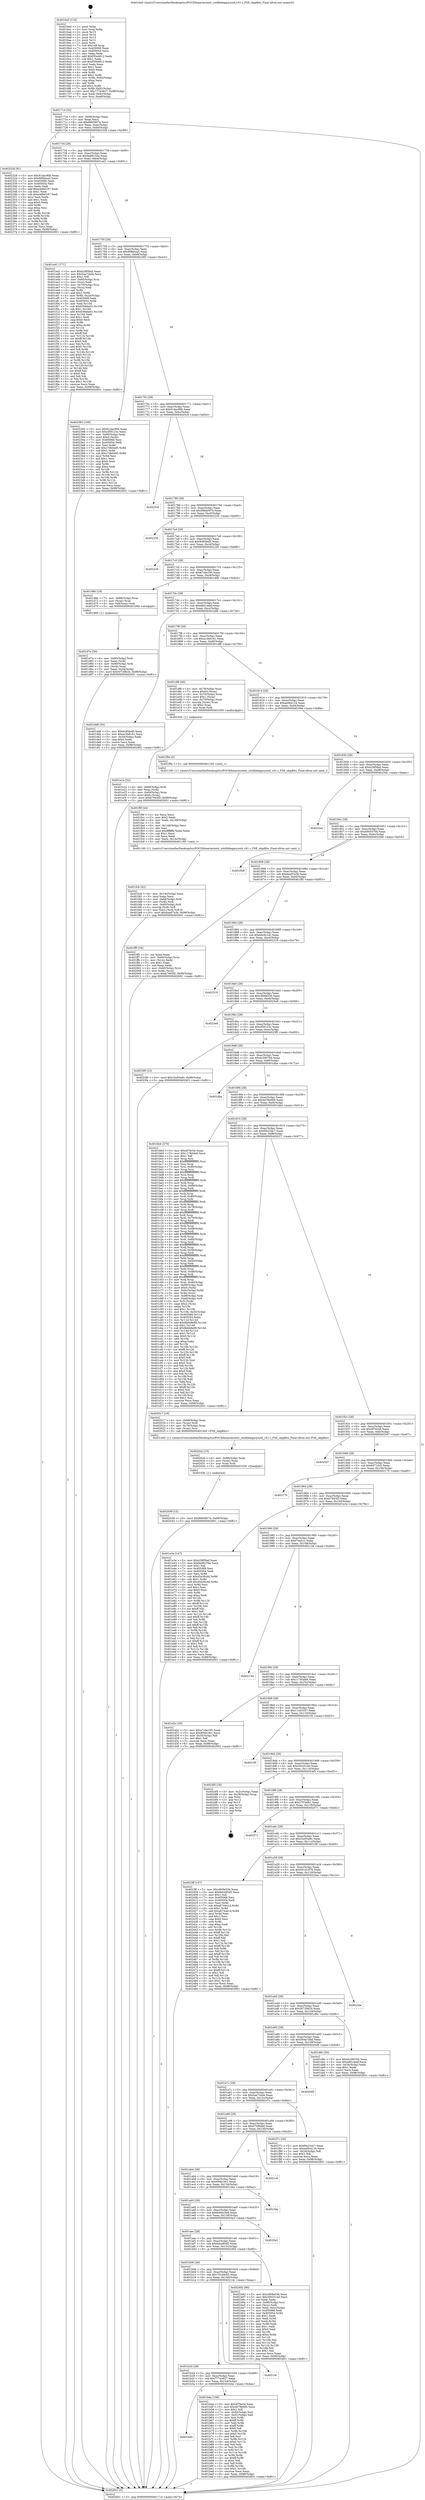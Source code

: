digraph "0x4016a0" {
  label = "0x4016a0 (/mnt/c/Users/mathe/Desktop/tcc/POCII/binaries/extr_zstdliblegacyzstd_v01.c_FSE_skipBits_Final-ollvm.out::main(0))"
  labelloc = "t"
  node[shape=record]

  Entry [label="",width=0.3,height=0.3,shape=circle,fillcolor=black,style=filled]
  "0x401714" [label="{
     0x401714 [32]\l
     | [instrs]\l
     &nbsp;&nbsp;0x401714 \<+6\>: mov -0x98(%rbp),%eax\l
     &nbsp;&nbsp;0x40171a \<+2\>: mov %eax,%ecx\l
     &nbsp;&nbsp;0x40171c \<+6\>: sub $0x8665857e,%ecx\l
     &nbsp;&nbsp;0x401722 \<+6\>: mov %eax,-0xac(%rbp)\l
     &nbsp;&nbsp;0x401728 \<+6\>: mov %ecx,-0xb0(%rbp)\l
     &nbsp;&nbsp;0x40172e \<+6\>: je 0000000000402328 \<main+0xc88\>\l
  }"]
  "0x402328" [label="{
     0x402328 [91]\l
     | [instrs]\l
     &nbsp;&nbsp;0x402328 \<+5\>: mov $0x91dac90b,%eax\l
     &nbsp;&nbsp;0x40232d \<+5\>: mov $0x90fbbca5,%ecx\l
     &nbsp;&nbsp;0x402332 \<+7\>: mov 0x405068,%edx\l
     &nbsp;&nbsp;0x402339 \<+7\>: mov 0x405054,%esi\l
     &nbsp;&nbsp;0x402340 \<+2\>: mov %edx,%edi\l
     &nbsp;&nbsp;0x402342 \<+6\>: add $0xe48b6197,%edi\l
     &nbsp;&nbsp;0x402348 \<+3\>: sub $0x1,%edi\l
     &nbsp;&nbsp;0x40234b \<+6\>: sub $0xe48b6197,%edi\l
     &nbsp;&nbsp;0x402351 \<+3\>: imul %edi,%edx\l
     &nbsp;&nbsp;0x402354 \<+3\>: and $0x1,%edx\l
     &nbsp;&nbsp;0x402357 \<+3\>: cmp $0x0,%edx\l
     &nbsp;&nbsp;0x40235a \<+4\>: sete %r8b\l
     &nbsp;&nbsp;0x40235e \<+3\>: cmp $0xa,%esi\l
     &nbsp;&nbsp;0x402361 \<+4\>: setl %r9b\l
     &nbsp;&nbsp;0x402365 \<+3\>: mov %r8b,%r10b\l
     &nbsp;&nbsp;0x402368 \<+3\>: and %r9b,%r10b\l
     &nbsp;&nbsp;0x40236b \<+3\>: xor %r9b,%r8b\l
     &nbsp;&nbsp;0x40236e \<+3\>: or %r8b,%r10b\l
     &nbsp;&nbsp;0x402371 \<+4\>: test $0x1,%r10b\l
     &nbsp;&nbsp;0x402375 \<+3\>: cmovne %ecx,%eax\l
     &nbsp;&nbsp;0x402378 \<+6\>: mov %eax,-0x98(%rbp)\l
     &nbsp;&nbsp;0x40237e \<+5\>: jmp 0000000000402601 \<main+0xf61\>\l
  }"]
  "0x401734" [label="{
     0x401734 [28]\l
     | [instrs]\l
     &nbsp;&nbsp;0x401734 \<+5\>: jmp 0000000000401739 \<main+0x99\>\l
     &nbsp;&nbsp;0x401739 \<+6\>: mov -0xac(%rbp),%eax\l
     &nbsp;&nbsp;0x40173f \<+5\>: sub $0x8a89154a,%eax\l
     &nbsp;&nbsp;0x401744 \<+6\>: mov %eax,-0xb4(%rbp)\l
     &nbsp;&nbsp;0x40174a \<+6\>: je 0000000000401ed1 \<main+0x831\>\l
  }"]
  Exit [label="",width=0.3,height=0.3,shape=circle,fillcolor=black,style=filled,peripheries=2]
  "0x401ed1" [label="{
     0x401ed1 [171]\l
     | [instrs]\l
     &nbsp;&nbsp;0x401ed1 \<+5\>: mov $0xb29f5fad,%eax\l
     &nbsp;&nbsp;0x401ed6 \<+5\>: mov $0x5aa72ede,%ecx\l
     &nbsp;&nbsp;0x401edb \<+2\>: mov $0x1,%dl\l
     &nbsp;&nbsp;0x401edd \<+4\>: mov -0x60(%rbp),%rsi\l
     &nbsp;&nbsp;0x401ee1 \<+2\>: mov (%rsi),%edi\l
     &nbsp;&nbsp;0x401ee3 \<+4\>: mov -0x70(%rbp),%rsi\l
     &nbsp;&nbsp;0x401ee7 \<+2\>: cmp (%rsi),%edi\l
     &nbsp;&nbsp;0x401ee9 \<+4\>: setl %r8b\l
     &nbsp;&nbsp;0x401eed \<+4\>: and $0x1,%r8b\l
     &nbsp;&nbsp;0x401ef1 \<+4\>: mov %r8b,-0x2d(%rbp)\l
     &nbsp;&nbsp;0x401ef5 \<+7\>: mov 0x405068,%edi\l
     &nbsp;&nbsp;0x401efc \<+8\>: mov 0x405054,%r9d\l
     &nbsp;&nbsp;0x401f04 \<+3\>: mov %edi,%r10d\l
     &nbsp;&nbsp;0x401f07 \<+7\>: sub $0x636bba01,%r10d\l
     &nbsp;&nbsp;0x401f0e \<+4\>: sub $0x1,%r10d\l
     &nbsp;&nbsp;0x401f12 \<+7\>: add $0x636bba01,%r10d\l
     &nbsp;&nbsp;0x401f19 \<+4\>: imul %r10d,%edi\l
     &nbsp;&nbsp;0x401f1d \<+3\>: and $0x1,%edi\l
     &nbsp;&nbsp;0x401f20 \<+3\>: cmp $0x0,%edi\l
     &nbsp;&nbsp;0x401f23 \<+4\>: sete %r8b\l
     &nbsp;&nbsp;0x401f27 \<+4\>: cmp $0xa,%r9d\l
     &nbsp;&nbsp;0x401f2b \<+4\>: setl %r11b\l
     &nbsp;&nbsp;0x401f2f \<+3\>: mov %r8b,%bl\l
     &nbsp;&nbsp;0x401f32 \<+3\>: xor $0xff,%bl\l
     &nbsp;&nbsp;0x401f35 \<+3\>: mov %r11b,%r14b\l
     &nbsp;&nbsp;0x401f38 \<+4\>: xor $0xff,%r14b\l
     &nbsp;&nbsp;0x401f3c \<+3\>: xor $0x0,%dl\l
     &nbsp;&nbsp;0x401f3f \<+3\>: mov %bl,%r15b\l
     &nbsp;&nbsp;0x401f42 \<+4\>: and $0x0,%r15b\l
     &nbsp;&nbsp;0x401f46 \<+3\>: and %dl,%r8b\l
     &nbsp;&nbsp;0x401f49 \<+3\>: mov %r14b,%r12b\l
     &nbsp;&nbsp;0x401f4c \<+4\>: and $0x0,%r12b\l
     &nbsp;&nbsp;0x401f50 \<+3\>: and %dl,%r11b\l
     &nbsp;&nbsp;0x401f53 \<+3\>: or %r8b,%r15b\l
     &nbsp;&nbsp;0x401f56 \<+3\>: or %r11b,%r12b\l
     &nbsp;&nbsp;0x401f59 \<+3\>: xor %r12b,%r15b\l
     &nbsp;&nbsp;0x401f5c \<+3\>: or %r14b,%bl\l
     &nbsp;&nbsp;0x401f5f \<+3\>: xor $0xff,%bl\l
     &nbsp;&nbsp;0x401f62 \<+3\>: or $0x0,%dl\l
     &nbsp;&nbsp;0x401f65 \<+2\>: and %dl,%bl\l
     &nbsp;&nbsp;0x401f67 \<+3\>: or %bl,%r15b\l
     &nbsp;&nbsp;0x401f6a \<+4\>: test $0x1,%r15b\l
     &nbsp;&nbsp;0x401f6e \<+3\>: cmovne %ecx,%eax\l
     &nbsp;&nbsp;0x401f71 \<+6\>: mov %eax,-0x98(%rbp)\l
     &nbsp;&nbsp;0x401f77 \<+5\>: jmp 0000000000402601 \<main+0xf61\>\l
  }"]
  "0x401750" [label="{
     0x401750 [28]\l
     | [instrs]\l
     &nbsp;&nbsp;0x401750 \<+5\>: jmp 0000000000401755 \<main+0xb5\>\l
     &nbsp;&nbsp;0x401755 \<+6\>: mov -0xac(%rbp),%eax\l
     &nbsp;&nbsp;0x40175b \<+5\>: sub $0x90fbbca5,%eax\l
     &nbsp;&nbsp;0x401760 \<+6\>: mov %eax,-0xb8(%rbp)\l
     &nbsp;&nbsp;0x401766 \<+6\>: je 0000000000402383 \<main+0xce3\>\l
  }"]
  "0x402039" [label="{
     0x402039 [15]\l
     | [instrs]\l
     &nbsp;&nbsp;0x402039 \<+10\>: movl $0x8665857e,-0x98(%rbp)\l
     &nbsp;&nbsp;0x402043 \<+5\>: jmp 0000000000402601 \<main+0xf61\>\l
  }"]
  "0x402383" [label="{
     0x402383 [109]\l
     | [instrs]\l
     &nbsp;&nbsp;0x402383 \<+5\>: mov $0x91dac90b,%eax\l
     &nbsp;&nbsp;0x402388 \<+5\>: mov $0xcf59123c,%ecx\l
     &nbsp;&nbsp;0x40238d \<+7\>: mov -0x90(%rbp),%rdx\l
     &nbsp;&nbsp;0x402394 \<+6\>: movl $0x0,(%rdx)\l
     &nbsp;&nbsp;0x40239a \<+7\>: mov 0x405068,%esi\l
     &nbsp;&nbsp;0x4023a1 \<+7\>: mov 0x405054,%edi\l
     &nbsp;&nbsp;0x4023a8 \<+3\>: mov %esi,%r8d\l
     &nbsp;&nbsp;0x4023ab \<+7\>: add $0xc7db0ed5,%r8d\l
     &nbsp;&nbsp;0x4023b2 \<+4\>: sub $0x1,%r8d\l
     &nbsp;&nbsp;0x4023b6 \<+7\>: sub $0xc7db0ed5,%r8d\l
     &nbsp;&nbsp;0x4023bd \<+4\>: imul %r8d,%esi\l
     &nbsp;&nbsp;0x4023c1 \<+3\>: and $0x1,%esi\l
     &nbsp;&nbsp;0x4023c4 \<+3\>: cmp $0x0,%esi\l
     &nbsp;&nbsp;0x4023c7 \<+4\>: sete %r9b\l
     &nbsp;&nbsp;0x4023cb \<+3\>: cmp $0xa,%edi\l
     &nbsp;&nbsp;0x4023ce \<+4\>: setl %r10b\l
     &nbsp;&nbsp;0x4023d2 \<+3\>: mov %r9b,%r11b\l
     &nbsp;&nbsp;0x4023d5 \<+3\>: and %r10b,%r11b\l
     &nbsp;&nbsp;0x4023d8 \<+3\>: xor %r10b,%r9b\l
     &nbsp;&nbsp;0x4023db \<+3\>: or %r9b,%r11b\l
     &nbsp;&nbsp;0x4023de \<+4\>: test $0x1,%r11b\l
     &nbsp;&nbsp;0x4023e2 \<+3\>: cmovne %ecx,%eax\l
     &nbsp;&nbsp;0x4023e5 \<+6\>: mov %eax,-0x98(%rbp)\l
     &nbsp;&nbsp;0x4023eb \<+5\>: jmp 0000000000402601 \<main+0xf61\>\l
  }"]
  "0x40176c" [label="{
     0x40176c [28]\l
     | [instrs]\l
     &nbsp;&nbsp;0x40176c \<+5\>: jmp 0000000000401771 \<main+0xd1\>\l
     &nbsp;&nbsp;0x401771 \<+6\>: mov -0xac(%rbp),%eax\l
     &nbsp;&nbsp;0x401777 \<+5\>: sub $0x91dac90b,%eax\l
     &nbsp;&nbsp;0x40177c \<+6\>: mov %eax,-0xbc(%rbp)\l
     &nbsp;&nbsp;0x401782 \<+6\>: je 00000000004025cd \<main+0xf2d\>\l
  }"]
  "0x40202a" [label="{
     0x40202a [15]\l
     | [instrs]\l
     &nbsp;&nbsp;0x40202a \<+4\>: mov -0x68(%rbp),%rax\l
     &nbsp;&nbsp;0x40202e \<+3\>: mov (%rax),%rax\l
     &nbsp;&nbsp;0x402031 \<+3\>: mov %rax,%rdi\l
     &nbsp;&nbsp;0x402034 \<+5\>: call 0000000000401030 \<free@plt\>\l
     | [calls]\l
     &nbsp;&nbsp;0x401030 \{1\} (unknown)\l
  }"]
  "0x4025cd" [label="{
     0x4025cd\l
  }", style=dashed]
  "0x401788" [label="{
     0x401788 [28]\l
     | [instrs]\l
     &nbsp;&nbsp;0x401788 \<+5\>: jmp 000000000040178d \<main+0xed\>\l
     &nbsp;&nbsp;0x40178d \<+6\>: mov -0xac(%rbp),%eax\l
     &nbsp;&nbsp;0x401793 \<+5\>: sub $0x996a0974,%eax\l
     &nbsp;&nbsp;0x401798 \<+6\>: mov %eax,-0xc0(%rbp)\l
     &nbsp;&nbsp;0x40179e \<+6\>: je 0000000000402235 \<main+0xb95\>\l
  }"]
  "0x401fcb" [label="{
     0x401fcb [42]\l
     | [instrs]\l
     &nbsp;&nbsp;0x401fcb \<+6\>: mov -0x14c(%rbp),%ecx\l
     &nbsp;&nbsp;0x401fd1 \<+3\>: imul %eax,%ecx\l
     &nbsp;&nbsp;0x401fd4 \<+4\>: mov -0x68(%rbp),%rdi\l
     &nbsp;&nbsp;0x401fd8 \<+3\>: mov (%rdi),%rdi\l
     &nbsp;&nbsp;0x401fdb \<+4\>: mov -0x60(%rbp),%r8\l
     &nbsp;&nbsp;0x401fdf \<+3\>: movslq (%r8),%r8\l
     &nbsp;&nbsp;0x401fe2 \<+4\>: mov %ecx,(%rdi,%r8,4)\l
     &nbsp;&nbsp;0x401fe6 \<+10\>: movl $0xbaa87a3b,-0x98(%rbp)\l
     &nbsp;&nbsp;0x401ff0 \<+5\>: jmp 0000000000402601 \<main+0xf61\>\l
  }"]
  "0x402235" [label="{
     0x402235\l
  }", style=dashed]
  "0x4017a4" [label="{
     0x4017a4 [28]\l
     | [instrs]\l
     &nbsp;&nbsp;0x4017a4 \<+5\>: jmp 00000000004017a9 \<main+0x109\>\l
     &nbsp;&nbsp;0x4017a9 \<+6\>: mov -0xac(%rbp),%eax\l
     &nbsp;&nbsp;0x4017af \<+5\>: sub $0x9c85fed5,%eax\l
     &nbsp;&nbsp;0x4017b4 \<+6\>: mov %eax,-0xc4(%rbp)\l
     &nbsp;&nbsp;0x4017ba \<+6\>: je 0000000000402226 \<main+0xb86\>\l
  }"]
  "0x401f9f" [label="{
     0x401f9f [44]\l
     | [instrs]\l
     &nbsp;&nbsp;0x401f9f \<+2\>: xor %ecx,%ecx\l
     &nbsp;&nbsp;0x401fa1 \<+5\>: mov $0x2,%edx\l
     &nbsp;&nbsp;0x401fa6 \<+6\>: mov %edx,-0x148(%rbp)\l
     &nbsp;&nbsp;0x401fac \<+1\>: cltd\l
     &nbsp;&nbsp;0x401fad \<+6\>: mov -0x148(%rbp),%esi\l
     &nbsp;&nbsp;0x401fb3 \<+2\>: idiv %esi\l
     &nbsp;&nbsp;0x401fb5 \<+6\>: imul $0xfffffffe,%edx,%edx\l
     &nbsp;&nbsp;0x401fbb \<+3\>: sub $0x1,%ecx\l
     &nbsp;&nbsp;0x401fbe \<+2\>: sub %ecx,%edx\l
     &nbsp;&nbsp;0x401fc0 \<+6\>: mov %edx,-0x14c(%rbp)\l
     &nbsp;&nbsp;0x401fc6 \<+5\>: call 0000000000401160 \<next_i\>\l
     | [calls]\l
     &nbsp;&nbsp;0x401160 \{1\} (/mnt/c/Users/mathe/Desktop/tcc/POCII/binaries/extr_zstdliblegacyzstd_v01.c_FSE_skipBits_Final-ollvm.out::next_i)\l
  }"]
  "0x402226" [label="{
     0x402226\l
  }", style=dashed]
  "0x4017c0" [label="{
     0x4017c0 [28]\l
     | [instrs]\l
     &nbsp;&nbsp;0x4017c0 \<+5\>: jmp 00000000004017c5 \<main+0x125\>\l
     &nbsp;&nbsp;0x4017c5 \<+6\>: mov -0xac(%rbp),%eax\l
     &nbsp;&nbsp;0x4017cb \<+5\>: sub $0xa7cbe195,%eax\l
     &nbsp;&nbsp;0x4017d0 \<+6\>: mov %eax,-0xc8(%rbp)\l
     &nbsp;&nbsp;0x4017d6 \<+6\>: je 0000000000401d6b \<main+0x6cb\>\l
  }"]
  "0x401e1e" [label="{
     0x401e1e [32]\l
     | [instrs]\l
     &nbsp;&nbsp;0x401e1e \<+4\>: mov -0x68(%rbp),%rdi\l
     &nbsp;&nbsp;0x401e22 \<+3\>: mov %rax,(%rdi)\l
     &nbsp;&nbsp;0x401e25 \<+4\>: mov -0x60(%rbp),%rax\l
     &nbsp;&nbsp;0x401e29 \<+6\>: movl $0x0,(%rax)\l
     &nbsp;&nbsp;0x401e2f \<+10\>: movl $0xb7943f2,-0x98(%rbp)\l
     &nbsp;&nbsp;0x401e39 \<+5\>: jmp 0000000000402601 \<main+0xf61\>\l
  }"]
  "0x401d6b" [label="{
     0x401d6b [19]\l
     | [instrs]\l
     &nbsp;&nbsp;0x401d6b \<+7\>: mov -0x88(%rbp),%rax\l
     &nbsp;&nbsp;0x401d72 \<+3\>: mov (%rax),%rax\l
     &nbsp;&nbsp;0x401d75 \<+4\>: mov 0x8(%rax),%rdi\l
     &nbsp;&nbsp;0x401d79 \<+5\>: call 0000000000401060 \<atoi@plt\>\l
     | [calls]\l
     &nbsp;&nbsp;0x401060 \{1\} (unknown)\l
  }"]
  "0x4017dc" [label="{
     0x4017dc [28]\l
     | [instrs]\l
     &nbsp;&nbsp;0x4017dc \<+5\>: jmp 00000000004017e1 \<main+0x141\>\l
     &nbsp;&nbsp;0x4017e1 \<+6\>: mov -0xac(%rbp),%eax\l
     &nbsp;&nbsp;0x4017e7 \<+5\>: sub $0xa8d14adf,%eax\l
     &nbsp;&nbsp;0x4017ec \<+6\>: mov %eax,-0xcc(%rbp)\l
     &nbsp;&nbsp;0x4017f2 \<+6\>: je 0000000000401dd8 \<main+0x738\>\l
  }"]
  "0x401d7e" [label="{
     0x401d7e [30]\l
     | [instrs]\l
     &nbsp;&nbsp;0x401d7e \<+4\>: mov -0x80(%rbp),%rdi\l
     &nbsp;&nbsp;0x401d82 \<+2\>: mov %eax,(%rdi)\l
     &nbsp;&nbsp;0x401d84 \<+4\>: mov -0x80(%rbp),%rdi\l
     &nbsp;&nbsp;0x401d88 \<+2\>: mov (%rdi),%eax\l
     &nbsp;&nbsp;0x401d8a \<+3\>: mov %eax,-0x34(%rbp)\l
     &nbsp;&nbsp;0x401d8d \<+10\>: movl $0x50729b1b,-0x98(%rbp)\l
     &nbsp;&nbsp;0x401d97 \<+5\>: jmp 0000000000402601 \<main+0xf61\>\l
  }"]
  "0x401dd8" [label="{
     0x401dd8 [30]\l
     | [instrs]\l
     &nbsp;&nbsp;0x401dd8 \<+5\>: mov $0x9c85fed5,%eax\l
     &nbsp;&nbsp;0x401ddd \<+5\>: mov $0xac3b8161,%ecx\l
     &nbsp;&nbsp;0x401de2 \<+3\>: mov -0x34(%rbp),%edx\l
     &nbsp;&nbsp;0x401de5 \<+3\>: cmp $0x0,%edx\l
     &nbsp;&nbsp;0x401de8 \<+3\>: cmove %ecx,%eax\l
     &nbsp;&nbsp;0x401deb \<+6\>: mov %eax,-0x98(%rbp)\l
     &nbsp;&nbsp;0x401df1 \<+5\>: jmp 0000000000402601 \<main+0xf61\>\l
  }"]
  "0x4017f8" [label="{
     0x4017f8 [28]\l
     | [instrs]\l
     &nbsp;&nbsp;0x4017f8 \<+5\>: jmp 00000000004017fd \<main+0x15d\>\l
     &nbsp;&nbsp;0x4017fd \<+6\>: mov -0xac(%rbp),%eax\l
     &nbsp;&nbsp;0x401803 \<+5\>: sub $0xac3b8161,%eax\l
     &nbsp;&nbsp;0x401808 \<+6\>: mov %eax,-0xd0(%rbp)\l
     &nbsp;&nbsp;0x40180e \<+6\>: je 0000000000401df6 \<main+0x756\>\l
  }"]
  "0x4016a0" [label="{
     0x4016a0 [116]\l
     | [instrs]\l
     &nbsp;&nbsp;0x4016a0 \<+1\>: push %rbp\l
     &nbsp;&nbsp;0x4016a1 \<+3\>: mov %rsp,%rbp\l
     &nbsp;&nbsp;0x4016a4 \<+2\>: push %r15\l
     &nbsp;&nbsp;0x4016a6 \<+2\>: push %r14\l
     &nbsp;&nbsp;0x4016a8 \<+2\>: push %r13\l
     &nbsp;&nbsp;0x4016aa \<+2\>: push %r12\l
     &nbsp;&nbsp;0x4016ac \<+1\>: push %rbx\l
     &nbsp;&nbsp;0x4016ad \<+7\>: sub $0x148,%rsp\l
     &nbsp;&nbsp;0x4016b4 \<+7\>: mov 0x405068,%eax\l
     &nbsp;&nbsp;0x4016bb \<+7\>: mov 0x405054,%ecx\l
     &nbsp;&nbsp;0x4016c2 \<+2\>: mov %eax,%edx\l
     &nbsp;&nbsp;0x4016c4 \<+6\>: add $0xf30e4812,%edx\l
     &nbsp;&nbsp;0x4016ca \<+3\>: sub $0x1,%edx\l
     &nbsp;&nbsp;0x4016cd \<+6\>: sub $0xf30e4812,%edx\l
     &nbsp;&nbsp;0x4016d3 \<+3\>: imul %edx,%eax\l
     &nbsp;&nbsp;0x4016d6 \<+3\>: and $0x1,%eax\l
     &nbsp;&nbsp;0x4016d9 \<+3\>: cmp $0x0,%eax\l
     &nbsp;&nbsp;0x4016dc \<+4\>: sete %r8b\l
     &nbsp;&nbsp;0x4016e0 \<+4\>: and $0x1,%r8b\l
     &nbsp;&nbsp;0x4016e4 \<+7\>: mov %r8b,-0x92(%rbp)\l
     &nbsp;&nbsp;0x4016eb \<+3\>: cmp $0xa,%ecx\l
     &nbsp;&nbsp;0x4016ee \<+4\>: setl %r8b\l
     &nbsp;&nbsp;0x4016f2 \<+4\>: and $0x1,%r8b\l
     &nbsp;&nbsp;0x4016f6 \<+7\>: mov %r8b,-0x91(%rbp)\l
     &nbsp;&nbsp;0x4016fd \<+10\>: movl $0x777e3627,-0x98(%rbp)\l
     &nbsp;&nbsp;0x401707 \<+6\>: mov %edi,-0x9c(%rbp)\l
     &nbsp;&nbsp;0x40170d \<+7\>: mov %rsi,-0xa8(%rbp)\l
  }"]
  "0x401df6" [label="{
     0x401df6 [40]\l
     | [instrs]\l
     &nbsp;&nbsp;0x401df6 \<+4\>: mov -0x78(%rbp),%rax\l
     &nbsp;&nbsp;0x401dfa \<+7\>: movq $0x64,(%rax)\l
     &nbsp;&nbsp;0x401e01 \<+4\>: mov -0x70(%rbp),%rax\l
     &nbsp;&nbsp;0x401e05 \<+6\>: movl $0x1,(%rax)\l
     &nbsp;&nbsp;0x401e0b \<+4\>: mov -0x70(%rbp),%rax\l
     &nbsp;&nbsp;0x401e0f \<+3\>: movslq (%rax),%rax\l
     &nbsp;&nbsp;0x401e12 \<+4\>: shl $0x2,%rax\l
     &nbsp;&nbsp;0x401e16 \<+3\>: mov %rax,%rdi\l
     &nbsp;&nbsp;0x401e19 \<+5\>: call 0000000000401050 \<malloc@plt\>\l
     | [calls]\l
     &nbsp;&nbsp;0x401050 \{1\} (unknown)\l
  }"]
  "0x401814" [label="{
     0x401814 [28]\l
     | [instrs]\l
     &nbsp;&nbsp;0x401814 \<+5\>: jmp 0000000000401819 \<main+0x179\>\l
     &nbsp;&nbsp;0x401819 \<+6\>: mov -0xac(%rbp),%eax\l
     &nbsp;&nbsp;0x40181f \<+5\>: sub $0xae0b4124,%eax\l
     &nbsp;&nbsp;0x401824 \<+6\>: mov %eax,-0xd4(%rbp)\l
     &nbsp;&nbsp;0x40182a \<+6\>: je 0000000000401f9a \<main+0x8fa\>\l
  }"]
  "0x402601" [label="{
     0x402601 [5]\l
     | [instrs]\l
     &nbsp;&nbsp;0x402601 \<+5\>: jmp 0000000000401714 \<main+0x74\>\l
  }"]
  "0x401f9a" [label="{
     0x401f9a [5]\l
     | [instrs]\l
     &nbsp;&nbsp;0x401f9a \<+5\>: call 0000000000401160 \<next_i\>\l
     | [calls]\l
     &nbsp;&nbsp;0x401160 \{1\} (/mnt/c/Users/mathe/Desktop/tcc/POCII/binaries/extr_zstdliblegacyzstd_v01.c_FSE_skipBits_Final-ollvm.out::next_i)\l
  }"]
  "0x401830" [label="{
     0x401830 [28]\l
     | [instrs]\l
     &nbsp;&nbsp;0x401830 \<+5\>: jmp 0000000000401835 \<main+0x195\>\l
     &nbsp;&nbsp;0x401835 \<+6\>: mov -0xac(%rbp),%eax\l
     &nbsp;&nbsp;0x40183b \<+5\>: sub $0xb29f5fad,%eax\l
     &nbsp;&nbsp;0x401840 \<+6\>: mov %eax,-0xd8(%rbp)\l
     &nbsp;&nbsp;0x401846 \<+6\>: je 000000000040254c \<main+0xeac\>\l
  }"]
  "0x401b40" [label="{
     0x401b40\l
  }", style=dashed]
  "0x40254c" [label="{
     0x40254c\l
  }", style=dashed]
  "0x40184c" [label="{
     0x40184c [28]\l
     | [instrs]\l
     &nbsp;&nbsp;0x40184c \<+5\>: jmp 0000000000401851 \<main+0x1b1\>\l
     &nbsp;&nbsp;0x401851 \<+6\>: mov -0xac(%rbp),%eax\l
     &nbsp;&nbsp;0x401857 \<+5\>: sub $0xb9054704,%eax\l
     &nbsp;&nbsp;0x40185c \<+6\>: mov %eax,-0xdc(%rbp)\l
     &nbsp;&nbsp;0x401862 \<+6\>: je 00000000004025b9 \<main+0xf19\>\l
  }"]
  "0x401b4a" [label="{
     0x401b4a [106]\l
     | [instrs]\l
     &nbsp;&nbsp;0x401b4a \<+5\>: mov $0x4f76c54,%eax\l
     &nbsp;&nbsp;0x401b4f \<+5\>: mov $0xdd78e660,%ecx\l
     &nbsp;&nbsp;0x401b54 \<+2\>: mov $0x1,%dl\l
     &nbsp;&nbsp;0x401b56 \<+7\>: mov -0x92(%rbp),%sil\l
     &nbsp;&nbsp;0x401b5d \<+7\>: mov -0x91(%rbp),%dil\l
     &nbsp;&nbsp;0x401b64 \<+3\>: mov %sil,%r8b\l
     &nbsp;&nbsp;0x401b67 \<+4\>: xor $0xff,%r8b\l
     &nbsp;&nbsp;0x401b6b \<+3\>: mov %dil,%r9b\l
     &nbsp;&nbsp;0x401b6e \<+4\>: xor $0xff,%r9b\l
     &nbsp;&nbsp;0x401b72 \<+3\>: xor $0x0,%dl\l
     &nbsp;&nbsp;0x401b75 \<+3\>: mov %r8b,%r10b\l
     &nbsp;&nbsp;0x401b78 \<+4\>: and $0x0,%r10b\l
     &nbsp;&nbsp;0x401b7c \<+3\>: and %dl,%sil\l
     &nbsp;&nbsp;0x401b7f \<+3\>: mov %r9b,%r11b\l
     &nbsp;&nbsp;0x401b82 \<+4\>: and $0x0,%r11b\l
     &nbsp;&nbsp;0x401b86 \<+3\>: and %dl,%dil\l
     &nbsp;&nbsp;0x401b89 \<+3\>: or %sil,%r10b\l
     &nbsp;&nbsp;0x401b8c \<+3\>: or %dil,%r11b\l
     &nbsp;&nbsp;0x401b8f \<+3\>: xor %r11b,%r10b\l
     &nbsp;&nbsp;0x401b92 \<+3\>: or %r9b,%r8b\l
     &nbsp;&nbsp;0x401b95 \<+4\>: xor $0xff,%r8b\l
     &nbsp;&nbsp;0x401b99 \<+3\>: or $0x0,%dl\l
     &nbsp;&nbsp;0x401b9c \<+3\>: and %dl,%r8b\l
     &nbsp;&nbsp;0x401b9f \<+3\>: or %r8b,%r10b\l
     &nbsp;&nbsp;0x401ba2 \<+4\>: test $0x1,%r10b\l
     &nbsp;&nbsp;0x401ba6 \<+3\>: cmovne %ecx,%eax\l
     &nbsp;&nbsp;0x401ba9 \<+6\>: mov %eax,-0x98(%rbp)\l
     &nbsp;&nbsp;0x401baf \<+5\>: jmp 0000000000402601 \<main+0xf61\>\l
  }"]
  "0x4025b9" [label="{
     0x4025b9\l
  }", style=dashed]
  "0x401868" [label="{
     0x401868 [28]\l
     | [instrs]\l
     &nbsp;&nbsp;0x401868 \<+5\>: jmp 000000000040186d \<main+0x1cd\>\l
     &nbsp;&nbsp;0x40186d \<+6\>: mov -0xac(%rbp),%eax\l
     &nbsp;&nbsp;0x401873 \<+5\>: sub $0xbaa87a3b,%eax\l
     &nbsp;&nbsp;0x401878 \<+6\>: mov %eax,-0xe0(%rbp)\l
     &nbsp;&nbsp;0x40187e \<+6\>: je 0000000000401ff5 \<main+0x955\>\l
  }"]
  "0x401b24" [label="{
     0x401b24 [28]\l
     | [instrs]\l
     &nbsp;&nbsp;0x401b24 \<+5\>: jmp 0000000000401b29 \<main+0x489\>\l
     &nbsp;&nbsp;0x401b29 \<+6\>: mov -0xac(%rbp),%eax\l
     &nbsp;&nbsp;0x401b2f \<+5\>: sub $0x777e3627,%eax\l
     &nbsp;&nbsp;0x401b34 \<+6\>: mov %eax,-0x144(%rbp)\l
     &nbsp;&nbsp;0x401b3a \<+6\>: je 0000000000401b4a \<main+0x4aa\>\l
  }"]
  "0x401ff5" [label="{
     0x401ff5 [34]\l
     | [instrs]\l
     &nbsp;&nbsp;0x401ff5 \<+2\>: xor %eax,%eax\l
     &nbsp;&nbsp;0x401ff7 \<+4\>: mov -0x60(%rbp),%rcx\l
     &nbsp;&nbsp;0x401ffb \<+2\>: mov (%rcx),%edx\l
     &nbsp;&nbsp;0x401ffd \<+3\>: sub $0x1,%eax\l
     &nbsp;&nbsp;0x402000 \<+2\>: sub %eax,%edx\l
     &nbsp;&nbsp;0x402002 \<+4\>: mov -0x60(%rbp),%rcx\l
     &nbsp;&nbsp;0x402006 \<+2\>: mov %edx,(%rcx)\l
     &nbsp;&nbsp;0x402008 \<+10\>: movl $0xb7943f2,-0x98(%rbp)\l
     &nbsp;&nbsp;0x402012 \<+5\>: jmp 0000000000402601 \<main+0xf61\>\l
  }"]
  "0x401884" [label="{
     0x401884 [28]\l
     | [instrs]\l
     &nbsp;&nbsp;0x401884 \<+5\>: jmp 0000000000401889 \<main+0x1e9\>\l
     &nbsp;&nbsp;0x401889 \<+6\>: mov -0xac(%rbp),%eax\l
     &nbsp;&nbsp;0x40188f \<+5\>: sub $0xbdc8c1dc,%eax\l
     &nbsp;&nbsp;0x401894 \<+6\>: mov %eax,-0xe4(%rbp)\l
     &nbsp;&nbsp;0x40189a \<+6\>: je 0000000000402319 \<main+0xc79\>\l
  }"]
  "0x40214c" [label="{
     0x40214c\l
  }", style=dashed]
  "0x402319" [label="{
     0x402319\l
  }", style=dashed]
  "0x4018a0" [label="{
     0x4018a0 [28]\l
     | [instrs]\l
     &nbsp;&nbsp;0x4018a0 \<+5\>: jmp 00000000004018a5 \<main+0x205\>\l
     &nbsp;&nbsp;0x4018a5 \<+6\>: mov -0xac(%rbp),%eax\l
     &nbsp;&nbsp;0x4018ab \<+5\>: sub $0xc809e536,%eax\l
     &nbsp;&nbsp;0x4018b0 \<+6\>: mov %eax,-0xe8(%rbp)\l
     &nbsp;&nbsp;0x4018b6 \<+6\>: je 00000000004025e9 \<main+0xf49\>\l
  }"]
  "0x401b08" [label="{
     0x401b08 [28]\l
     | [instrs]\l
     &nbsp;&nbsp;0x401b08 \<+5\>: jmp 0000000000401b0d \<main+0x46d\>\l
     &nbsp;&nbsp;0x401b0d \<+6\>: mov -0xac(%rbp),%eax\l
     &nbsp;&nbsp;0x401b13 \<+5\>: sub $0x701d4c83,%eax\l
     &nbsp;&nbsp;0x401b18 \<+6\>: mov %eax,-0x140(%rbp)\l
     &nbsp;&nbsp;0x401b1e \<+6\>: je 000000000040214c \<main+0xaac\>\l
  }"]
  "0x4025e9" [label="{
     0x4025e9\l
  }", style=dashed]
  "0x4018bc" [label="{
     0x4018bc [28]\l
     | [instrs]\l
     &nbsp;&nbsp;0x4018bc \<+5\>: jmp 00000000004018c1 \<main+0x221\>\l
     &nbsp;&nbsp;0x4018c1 \<+6\>: mov -0xac(%rbp),%eax\l
     &nbsp;&nbsp;0x4018c7 \<+5\>: sub $0xcf59123c,%eax\l
     &nbsp;&nbsp;0x4018cc \<+6\>: mov %eax,-0xec(%rbp)\l
     &nbsp;&nbsp;0x4018d2 \<+6\>: je 00000000004023f0 \<main+0xd50\>\l
  }"]
  "0x402492" [label="{
     0x402492 [99]\l
     | [instrs]\l
     &nbsp;&nbsp;0x402492 \<+5\>: mov $0xc809e536,%eax\l
     &nbsp;&nbsp;0x402497 \<+5\>: mov $0x2002514d,%ecx\l
     &nbsp;&nbsp;0x40249c \<+2\>: xor %edx,%edx\l
     &nbsp;&nbsp;0x40249e \<+7\>: mov -0x90(%rbp),%rsi\l
     &nbsp;&nbsp;0x4024a5 \<+2\>: mov (%rsi),%edi\l
     &nbsp;&nbsp;0x4024a7 \<+3\>: mov %edi,-0x2c(%rbp)\l
     &nbsp;&nbsp;0x4024aa \<+7\>: mov 0x405068,%edi\l
     &nbsp;&nbsp;0x4024b1 \<+8\>: mov 0x405054,%r8d\l
     &nbsp;&nbsp;0x4024b9 \<+3\>: sub $0x1,%edx\l
     &nbsp;&nbsp;0x4024bc \<+3\>: mov %edi,%r9d\l
     &nbsp;&nbsp;0x4024bf \<+3\>: add %edx,%r9d\l
     &nbsp;&nbsp;0x4024c2 \<+4\>: imul %r9d,%edi\l
     &nbsp;&nbsp;0x4024c6 \<+3\>: and $0x1,%edi\l
     &nbsp;&nbsp;0x4024c9 \<+3\>: cmp $0x0,%edi\l
     &nbsp;&nbsp;0x4024cc \<+4\>: sete %r10b\l
     &nbsp;&nbsp;0x4024d0 \<+4\>: cmp $0xa,%r8d\l
     &nbsp;&nbsp;0x4024d4 \<+4\>: setl %r11b\l
     &nbsp;&nbsp;0x4024d8 \<+3\>: mov %r10b,%bl\l
     &nbsp;&nbsp;0x4024db \<+3\>: and %r11b,%bl\l
     &nbsp;&nbsp;0x4024de \<+3\>: xor %r11b,%r10b\l
     &nbsp;&nbsp;0x4024e1 \<+3\>: or %r10b,%bl\l
     &nbsp;&nbsp;0x4024e4 \<+3\>: test $0x1,%bl\l
     &nbsp;&nbsp;0x4024e7 \<+3\>: cmovne %ecx,%eax\l
     &nbsp;&nbsp;0x4024ea \<+6\>: mov %eax,-0x98(%rbp)\l
     &nbsp;&nbsp;0x4024f0 \<+5\>: jmp 0000000000402601 \<main+0xf61\>\l
  }"]
  "0x4023f0" [label="{
     0x4023f0 [15]\l
     | [instrs]\l
     &nbsp;&nbsp;0x4023f0 \<+10\>: movl $0x32e55a9c,-0x98(%rbp)\l
     &nbsp;&nbsp;0x4023fa \<+5\>: jmp 0000000000402601 \<main+0xf61\>\l
  }"]
  "0x4018d8" [label="{
     0x4018d8 [28]\l
     | [instrs]\l
     &nbsp;&nbsp;0x4018d8 \<+5\>: jmp 00000000004018dd \<main+0x23d\>\l
     &nbsp;&nbsp;0x4018dd \<+6\>: mov -0xac(%rbp),%eax\l
     &nbsp;&nbsp;0x4018e3 \<+5\>: sub $0xdc290764,%eax\l
     &nbsp;&nbsp;0x4018e8 \<+6\>: mov %eax,-0xf0(%rbp)\l
     &nbsp;&nbsp;0x4018ee \<+6\>: je 0000000000401dba \<main+0x71a\>\l
  }"]
  "0x401aec" [label="{
     0x401aec [28]\l
     | [instrs]\l
     &nbsp;&nbsp;0x401aec \<+5\>: jmp 0000000000401af1 \<main+0x451\>\l
     &nbsp;&nbsp;0x401af1 \<+6\>: mov -0xac(%rbp),%eax\l
     &nbsp;&nbsp;0x401af7 \<+5\>: sub $0x6dce85d5,%eax\l
     &nbsp;&nbsp;0x401afc \<+6\>: mov %eax,-0x13c(%rbp)\l
     &nbsp;&nbsp;0x401b02 \<+6\>: je 0000000000402492 \<main+0xdf2\>\l
  }"]
  "0x401dba" [label="{
     0x401dba\l
  }", style=dashed]
  "0x4018f4" [label="{
     0x4018f4 [28]\l
     | [instrs]\l
     &nbsp;&nbsp;0x4018f4 \<+5\>: jmp 00000000004018f9 \<main+0x259\>\l
     &nbsp;&nbsp;0x4018f9 \<+6\>: mov -0xac(%rbp),%eax\l
     &nbsp;&nbsp;0x4018ff \<+5\>: sub $0xdd78e660,%eax\l
     &nbsp;&nbsp;0x401904 \<+6\>: mov %eax,-0xf4(%rbp)\l
     &nbsp;&nbsp;0x40190a \<+6\>: je 0000000000401bb4 \<main+0x514\>\l
  }"]
  "0x4020a3" [label="{
     0x4020a3\l
  }", style=dashed]
  "0x401bb4" [label="{
     0x401bb4 [376]\l
     | [instrs]\l
     &nbsp;&nbsp;0x401bb4 \<+5\>: mov $0x4f76c54,%eax\l
     &nbsp;&nbsp;0x401bb9 \<+5\>: mov $0x11783de9,%ecx\l
     &nbsp;&nbsp;0x401bbe \<+2\>: mov $0x1,%dl\l
     &nbsp;&nbsp;0x401bc0 \<+3\>: mov %rsp,%rsi\l
     &nbsp;&nbsp;0x401bc3 \<+4\>: add $0xfffffffffffffff0,%rsi\l
     &nbsp;&nbsp;0x401bc7 \<+3\>: mov %rsi,%rsp\l
     &nbsp;&nbsp;0x401bca \<+7\>: mov %rsi,-0x90(%rbp)\l
     &nbsp;&nbsp;0x401bd1 \<+3\>: mov %rsp,%rsi\l
     &nbsp;&nbsp;0x401bd4 \<+4\>: add $0xfffffffffffffff0,%rsi\l
     &nbsp;&nbsp;0x401bd8 \<+3\>: mov %rsi,%rsp\l
     &nbsp;&nbsp;0x401bdb \<+3\>: mov %rsp,%rdi\l
     &nbsp;&nbsp;0x401bde \<+4\>: add $0xfffffffffffffff0,%rdi\l
     &nbsp;&nbsp;0x401be2 \<+3\>: mov %rdi,%rsp\l
     &nbsp;&nbsp;0x401be5 \<+7\>: mov %rdi,-0x88(%rbp)\l
     &nbsp;&nbsp;0x401bec \<+3\>: mov %rsp,%rdi\l
     &nbsp;&nbsp;0x401bef \<+4\>: add $0xfffffffffffffff0,%rdi\l
     &nbsp;&nbsp;0x401bf3 \<+3\>: mov %rdi,%rsp\l
     &nbsp;&nbsp;0x401bf6 \<+4\>: mov %rdi,-0x80(%rbp)\l
     &nbsp;&nbsp;0x401bfa \<+3\>: mov %rsp,%rdi\l
     &nbsp;&nbsp;0x401bfd \<+4\>: add $0xfffffffffffffff0,%rdi\l
     &nbsp;&nbsp;0x401c01 \<+3\>: mov %rdi,%rsp\l
     &nbsp;&nbsp;0x401c04 \<+4\>: mov %rdi,-0x78(%rbp)\l
     &nbsp;&nbsp;0x401c08 \<+3\>: mov %rsp,%rdi\l
     &nbsp;&nbsp;0x401c0b \<+4\>: add $0xfffffffffffffff0,%rdi\l
     &nbsp;&nbsp;0x401c0f \<+3\>: mov %rdi,%rsp\l
     &nbsp;&nbsp;0x401c12 \<+4\>: mov %rdi,-0x70(%rbp)\l
     &nbsp;&nbsp;0x401c16 \<+3\>: mov %rsp,%rdi\l
     &nbsp;&nbsp;0x401c19 \<+4\>: add $0xfffffffffffffff0,%rdi\l
     &nbsp;&nbsp;0x401c1d \<+3\>: mov %rdi,%rsp\l
     &nbsp;&nbsp;0x401c20 \<+4\>: mov %rdi,-0x68(%rbp)\l
     &nbsp;&nbsp;0x401c24 \<+3\>: mov %rsp,%rdi\l
     &nbsp;&nbsp;0x401c27 \<+4\>: add $0xfffffffffffffff0,%rdi\l
     &nbsp;&nbsp;0x401c2b \<+3\>: mov %rdi,%rsp\l
     &nbsp;&nbsp;0x401c2e \<+4\>: mov %rdi,-0x60(%rbp)\l
     &nbsp;&nbsp;0x401c32 \<+3\>: mov %rsp,%rdi\l
     &nbsp;&nbsp;0x401c35 \<+4\>: add $0xfffffffffffffff0,%rdi\l
     &nbsp;&nbsp;0x401c39 \<+3\>: mov %rdi,%rsp\l
     &nbsp;&nbsp;0x401c3c \<+4\>: mov %rdi,-0x58(%rbp)\l
     &nbsp;&nbsp;0x401c40 \<+3\>: mov %rsp,%rdi\l
     &nbsp;&nbsp;0x401c43 \<+4\>: add $0xfffffffffffffff0,%rdi\l
     &nbsp;&nbsp;0x401c47 \<+3\>: mov %rdi,%rsp\l
     &nbsp;&nbsp;0x401c4a \<+4\>: mov %rdi,-0x50(%rbp)\l
     &nbsp;&nbsp;0x401c4e \<+3\>: mov %rsp,%rdi\l
     &nbsp;&nbsp;0x401c51 \<+4\>: add $0xfffffffffffffff0,%rdi\l
     &nbsp;&nbsp;0x401c55 \<+3\>: mov %rdi,%rsp\l
     &nbsp;&nbsp;0x401c58 \<+4\>: mov %rdi,-0x48(%rbp)\l
     &nbsp;&nbsp;0x401c5c \<+3\>: mov %rsp,%rdi\l
     &nbsp;&nbsp;0x401c5f \<+4\>: add $0xfffffffffffffff0,%rdi\l
     &nbsp;&nbsp;0x401c63 \<+3\>: mov %rdi,%rsp\l
     &nbsp;&nbsp;0x401c66 \<+4\>: mov %rdi,-0x40(%rbp)\l
     &nbsp;&nbsp;0x401c6a \<+7\>: mov -0x90(%rbp),%rdi\l
     &nbsp;&nbsp;0x401c71 \<+6\>: movl $0x0,(%rdi)\l
     &nbsp;&nbsp;0x401c77 \<+7\>: mov -0x9c(%rbp),%r8d\l
     &nbsp;&nbsp;0x401c7e \<+3\>: mov %r8d,(%rsi)\l
     &nbsp;&nbsp;0x401c81 \<+7\>: mov -0x88(%rbp),%rdi\l
     &nbsp;&nbsp;0x401c88 \<+7\>: mov -0xa8(%rbp),%r9\l
     &nbsp;&nbsp;0x401c8f \<+3\>: mov %r9,(%rdi)\l
     &nbsp;&nbsp;0x401c92 \<+3\>: cmpl $0x2,(%rsi)\l
     &nbsp;&nbsp;0x401c95 \<+4\>: setne %r10b\l
     &nbsp;&nbsp;0x401c99 \<+4\>: and $0x1,%r10b\l
     &nbsp;&nbsp;0x401c9d \<+4\>: mov %r10b,-0x35(%rbp)\l
     &nbsp;&nbsp;0x401ca1 \<+8\>: mov 0x405068,%r11d\l
     &nbsp;&nbsp;0x401ca9 \<+7\>: mov 0x405054,%ebx\l
     &nbsp;&nbsp;0x401cb0 \<+3\>: mov %r11d,%r14d\l
     &nbsp;&nbsp;0x401cb3 \<+7\>: add $0x8bbb8e89,%r14d\l
     &nbsp;&nbsp;0x401cba \<+4\>: sub $0x1,%r14d\l
     &nbsp;&nbsp;0x401cbe \<+7\>: sub $0x8bbb8e89,%r14d\l
     &nbsp;&nbsp;0x401cc5 \<+4\>: imul %r14d,%r11d\l
     &nbsp;&nbsp;0x401cc9 \<+4\>: and $0x1,%r11d\l
     &nbsp;&nbsp;0x401ccd \<+4\>: cmp $0x0,%r11d\l
     &nbsp;&nbsp;0x401cd1 \<+4\>: sete %r10b\l
     &nbsp;&nbsp;0x401cd5 \<+3\>: cmp $0xa,%ebx\l
     &nbsp;&nbsp;0x401cd8 \<+4\>: setl %r15b\l
     &nbsp;&nbsp;0x401cdc \<+3\>: mov %r10b,%r12b\l
     &nbsp;&nbsp;0x401cdf \<+4\>: xor $0xff,%r12b\l
     &nbsp;&nbsp;0x401ce3 \<+3\>: mov %r15b,%r13b\l
     &nbsp;&nbsp;0x401ce6 \<+4\>: xor $0xff,%r13b\l
     &nbsp;&nbsp;0x401cea \<+3\>: xor $0x0,%dl\l
     &nbsp;&nbsp;0x401ced \<+3\>: mov %r12b,%sil\l
     &nbsp;&nbsp;0x401cf0 \<+4\>: and $0x0,%sil\l
     &nbsp;&nbsp;0x401cf4 \<+3\>: and %dl,%r10b\l
     &nbsp;&nbsp;0x401cf7 \<+3\>: mov %r13b,%dil\l
     &nbsp;&nbsp;0x401cfa \<+4\>: and $0x0,%dil\l
     &nbsp;&nbsp;0x401cfe \<+3\>: and %dl,%r15b\l
     &nbsp;&nbsp;0x401d01 \<+3\>: or %r10b,%sil\l
     &nbsp;&nbsp;0x401d04 \<+3\>: or %r15b,%dil\l
     &nbsp;&nbsp;0x401d07 \<+3\>: xor %dil,%sil\l
     &nbsp;&nbsp;0x401d0a \<+3\>: or %r13b,%r12b\l
     &nbsp;&nbsp;0x401d0d \<+4\>: xor $0xff,%r12b\l
     &nbsp;&nbsp;0x401d11 \<+3\>: or $0x0,%dl\l
     &nbsp;&nbsp;0x401d14 \<+3\>: and %dl,%r12b\l
     &nbsp;&nbsp;0x401d17 \<+3\>: or %r12b,%sil\l
     &nbsp;&nbsp;0x401d1a \<+4\>: test $0x1,%sil\l
     &nbsp;&nbsp;0x401d1e \<+3\>: cmovne %ecx,%eax\l
     &nbsp;&nbsp;0x401d21 \<+6\>: mov %eax,-0x98(%rbp)\l
     &nbsp;&nbsp;0x401d27 \<+5\>: jmp 0000000000402601 \<main+0xf61\>\l
  }"]
  "0x401910" [label="{
     0x401910 [28]\l
     | [instrs]\l
     &nbsp;&nbsp;0x401910 \<+5\>: jmp 0000000000401915 \<main+0x275\>\l
     &nbsp;&nbsp;0x401915 \<+6\>: mov -0xac(%rbp),%eax\l
     &nbsp;&nbsp;0x40191b \<+5\>: sub $0xf5b23dc7,%eax\l
     &nbsp;&nbsp;0x401920 \<+6\>: mov %eax,-0xf8(%rbp)\l
     &nbsp;&nbsp;0x401926 \<+6\>: je 0000000000402017 \<main+0x977\>\l
  }"]
  "0x401ad0" [label="{
     0x401ad0 [28]\l
     | [instrs]\l
     &nbsp;&nbsp;0x401ad0 \<+5\>: jmp 0000000000401ad5 \<main+0x435\>\l
     &nbsp;&nbsp;0x401ad5 \<+6\>: mov -0xac(%rbp),%eax\l
     &nbsp;&nbsp;0x401adb \<+5\>: sub $0x6d46c5e8,%eax\l
     &nbsp;&nbsp;0x401ae0 \<+6\>: mov %eax,-0x138(%rbp)\l
     &nbsp;&nbsp;0x401ae6 \<+6\>: je 00000000004020a3 \<main+0xa03\>\l
  }"]
  "0x402017" [label="{
     0x402017 [19]\l
     | [instrs]\l
     &nbsp;&nbsp;0x402017 \<+4\>: mov -0x68(%rbp),%rax\l
     &nbsp;&nbsp;0x40201b \<+3\>: mov (%rax),%rdi\l
     &nbsp;&nbsp;0x40201e \<+4\>: mov -0x78(%rbp),%rax\l
     &nbsp;&nbsp;0x402022 \<+3\>: mov (%rax),%rsi\l
     &nbsp;&nbsp;0x402025 \<+5\>: call 0000000000401440 \<FSE_skipBits\>\l
     | [calls]\l
     &nbsp;&nbsp;0x401440 \{1\} (/mnt/c/Users/mathe/Desktop/tcc/POCII/binaries/extr_zstdliblegacyzstd_v01.c_FSE_skipBits_Final-ollvm.out::FSE_skipBits)\l
  }"]
  "0x40192c" [label="{
     0x40192c [28]\l
     | [instrs]\l
     &nbsp;&nbsp;0x40192c \<+5\>: jmp 0000000000401931 \<main+0x291\>\l
     &nbsp;&nbsp;0x401931 \<+6\>: mov -0xac(%rbp),%eax\l
     &nbsp;&nbsp;0x401937 \<+5\>: sub $0x4f76c54,%eax\l
     &nbsp;&nbsp;0x40193c \<+6\>: mov %eax,-0xfc(%rbp)\l
     &nbsp;&nbsp;0x401942 \<+6\>: je 0000000000402507 \<main+0xe67\>\l
  }"]
  "0x401d4a" [label="{
     0x401d4a\l
  }", style=dashed]
  "0x402507" [label="{
     0x402507\l
  }", style=dashed]
  "0x401948" [label="{
     0x401948 [28]\l
     | [instrs]\l
     &nbsp;&nbsp;0x401948 \<+5\>: jmp 000000000040194d \<main+0x2ad\>\l
     &nbsp;&nbsp;0x40194d \<+6\>: mov -0xac(%rbp),%eax\l
     &nbsp;&nbsp;0x401953 \<+5\>: sub $0x6d715c5,%eax\l
     &nbsp;&nbsp;0x401958 \<+6\>: mov %eax,-0x100(%rbp)\l
     &nbsp;&nbsp;0x40195e \<+6\>: je 0000000000402170 \<main+0xad0\>\l
  }"]
  "0x401ab4" [label="{
     0x401ab4 [28]\l
     | [instrs]\l
     &nbsp;&nbsp;0x401ab4 \<+5\>: jmp 0000000000401ab9 \<main+0x419\>\l
     &nbsp;&nbsp;0x401ab9 \<+6\>: mov -0xac(%rbp),%eax\l
     &nbsp;&nbsp;0x401abf \<+5\>: sub $0x694b1fe1,%eax\l
     &nbsp;&nbsp;0x401ac4 \<+6\>: mov %eax,-0x134(%rbp)\l
     &nbsp;&nbsp;0x401aca \<+6\>: je 0000000000401d4a \<main+0x6aa\>\l
  }"]
  "0x402170" [label="{
     0x402170\l
  }", style=dashed]
  "0x401964" [label="{
     0x401964 [28]\l
     | [instrs]\l
     &nbsp;&nbsp;0x401964 \<+5\>: jmp 0000000000401969 \<main+0x2c9\>\l
     &nbsp;&nbsp;0x401969 \<+6\>: mov -0xac(%rbp),%eax\l
     &nbsp;&nbsp;0x40196f \<+5\>: sub $0xb7943f2,%eax\l
     &nbsp;&nbsp;0x401974 \<+6\>: mov %eax,-0x104(%rbp)\l
     &nbsp;&nbsp;0x40197a \<+6\>: je 0000000000401e3e \<main+0x79e\>\l
  }"]
  "0x4021cb" [label="{
     0x4021cb\l
  }", style=dashed]
  "0x401e3e" [label="{
     0x401e3e [147]\l
     | [instrs]\l
     &nbsp;&nbsp;0x401e3e \<+5\>: mov $0xb29f5fad,%eax\l
     &nbsp;&nbsp;0x401e43 \<+5\>: mov $0x8a89154a,%ecx\l
     &nbsp;&nbsp;0x401e48 \<+2\>: mov $0x1,%dl\l
     &nbsp;&nbsp;0x401e4a \<+7\>: mov 0x405068,%esi\l
     &nbsp;&nbsp;0x401e51 \<+7\>: mov 0x405054,%edi\l
     &nbsp;&nbsp;0x401e58 \<+3\>: mov %esi,%r8d\l
     &nbsp;&nbsp;0x401e5b \<+7\>: sub $0x45a38cdd,%r8d\l
     &nbsp;&nbsp;0x401e62 \<+4\>: sub $0x1,%r8d\l
     &nbsp;&nbsp;0x401e66 \<+7\>: add $0x45a38cdd,%r8d\l
     &nbsp;&nbsp;0x401e6d \<+4\>: imul %r8d,%esi\l
     &nbsp;&nbsp;0x401e71 \<+3\>: and $0x1,%esi\l
     &nbsp;&nbsp;0x401e74 \<+3\>: cmp $0x0,%esi\l
     &nbsp;&nbsp;0x401e77 \<+4\>: sete %r9b\l
     &nbsp;&nbsp;0x401e7b \<+3\>: cmp $0xa,%edi\l
     &nbsp;&nbsp;0x401e7e \<+4\>: setl %r10b\l
     &nbsp;&nbsp;0x401e82 \<+3\>: mov %r9b,%r11b\l
     &nbsp;&nbsp;0x401e85 \<+4\>: xor $0xff,%r11b\l
     &nbsp;&nbsp;0x401e89 \<+3\>: mov %r10b,%bl\l
     &nbsp;&nbsp;0x401e8c \<+3\>: xor $0xff,%bl\l
     &nbsp;&nbsp;0x401e8f \<+3\>: xor $0x1,%dl\l
     &nbsp;&nbsp;0x401e92 \<+3\>: mov %r11b,%r14b\l
     &nbsp;&nbsp;0x401e95 \<+4\>: and $0xff,%r14b\l
     &nbsp;&nbsp;0x401e99 \<+3\>: and %dl,%r9b\l
     &nbsp;&nbsp;0x401e9c \<+3\>: mov %bl,%r15b\l
     &nbsp;&nbsp;0x401e9f \<+4\>: and $0xff,%r15b\l
     &nbsp;&nbsp;0x401ea3 \<+3\>: and %dl,%r10b\l
     &nbsp;&nbsp;0x401ea6 \<+3\>: or %r9b,%r14b\l
     &nbsp;&nbsp;0x401ea9 \<+3\>: or %r10b,%r15b\l
     &nbsp;&nbsp;0x401eac \<+3\>: xor %r15b,%r14b\l
     &nbsp;&nbsp;0x401eaf \<+3\>: or %bl,%r11b\l
     &nbsp;&nbsp;0x401eb2 \<+4\>: xor $0xff,%r11b\l
     &nbsp;&nbsp;0x401eb6 \<+3\>: or $0x1,%dl\l
     &nbsp;&nbsp;0x401eb9 \<+3\>: and %dl,%r11b\l
     &nbsp;&nbsp;0x401ebc \<+3\>: or %r11b,%r14b\l
     &nbsp;&nbsp;0x401ebf \<+4\>: test $0x1,%r14b\l
     &nbsp;&nbsp;0x401ec3 \<+3\>: cmovne %ecx,%eax\l
     &nbsp;&nbsp;0x401ec6 \<+6\>: mov %eax,-0x98(%rbp)\l
     &nbsp;&nbsp;0x401ecc \<+5\>: jmp 0000000000402601 \<main+0xf61\>\l
  }"]
  "0x401980" [label="{
     0x401980 [28]\l
     | [instrs]\l
     &nbsp;&nbsp;0x401980 \<+5\>: jmp 0000000000401985 \<main+0x2e5\>\l
     &nbsp;&nbsp;0x401985 \<+6\>: mov -0xac(%rbp),%eax\l
     &nbsp;&nbsp;0x40198b \<+5\>: sub $0xf7ea51c,%eax\l
     &nbsp;&nbsp;0x401990 \<+6\>: mov %eax,-0x108(%rbp)\l
     &nbsp;&nbsp;0x401996 \<+6\>: je 000000000040213d \<main+0xa9d\>\l
  }"]
  "0x401a98" [label="{
     0x401a98 [28]\l
     | [instrs]\l
     &nbsp;&nbsp;0x401a98 \<+5\>: jmp 0000000000401a9d \<main+0x3fd\>\l
     &nbsp;&nbsp;0x401a9d \<+6\>: mov -0xac(%rbp),%eax\l
     &nbsp;&nbsp;0x401aa3 \<+5\>: sub $0x670f9de0,%eax\l
     &nbsp;&nbsp;0x401aa8 \<+6\>: mov %eax,-0x130(%rbp)\l
     &nbsp;&nbsp;0x401aae \<+6\>: je 00000000004021cb \<main+0xb2b\>\l
  }"]
  "0x40213d" [label="{
     0x40213d\l
  }", style=dashed]
  "0x40199c" [label="{
     0x40199c [28]\l
     | [instrs]\l
     &nbsp;&nbsp;0x40199c \<+5\>: jmp 00000000004019a1 \<main+0x301\>\l
     &nbsp;&nbsp;0x4019a1 \<+6\>: mov -0xac(%rbp),%eax\l
     &nbsp;&nbsp;0x4019a7 \<+5\>: sub $0x11783de9,%eax\l
     &nbsp;&nbsp;0x4019ac \<+6\>: mov %eax,-0x10c(%rbp)\l
     &nbsp;&nbsp;0x4019b2 \<+6\>: je 0000000000401d2c \<main+0x68c\>\l
  }"]
  "0x401f7c" [label="{
     0x401f7c [30]\l
     | [instrs]\l
     &nbsp;&nbsp;0x401f7c \<+5\>: mov $0xf5b23dc7,%eax\l
     &nbsp;&nbsp;0x401f81 \<+5\>: mov $0xae0b4124,%ecx\l
     &nbsp;&nbsp;0x401f86 \<+3\>: mov -0x2d(%rbp),%dl\l
     &nbsp;&nbsp;0x401f89 \<+3\>: test $0x1,%dl\l
     &nbsp;&nbsp;0x401f8c \<+3\>: cmovne %ecx,%eax\l
     &nbsp;&nbsp;0x401f8f \<+6\>: mov %eax,-0x98(%rbp)\l
     &nbsp;&nbsp;0x401f95 \<+5\>: jmp 0000000000402601 \<main+0xf61\>\l
  }"]
  "0x401d2c" [label="{
     0x401d2c [30]\l
     | [instrs]\l
     &nbsp;&nbsp;0x401d2c \<+5\>: mov $0xa7cbe195,%eax\l
     &nbsp;&nbsp;0x401d31 \<+5\>: mov $0x694b1fe1,%ecx\l
     &nbsp;&nbsp;0x401d36 \<+3\>: mov -0x35(%rbp),%dl\l
     &nbsp;&nbsp;0x401d39 \<+3\>: test $0x1,%dl\l
     &nbsp;&nbsp;0x401d3c \<+3\>: cmovne %ecx,%eax\l
     &nbsp;&nbsp;0x401d3f \<+6\>: mov %eax,-0x98(%rbp)\l
     &nbsp;&nbsp;0x401d45 \<+5\>: jmp 0000000000402601 \<main+0xf61\>\l
  }"]
  "0x4019b8" [label="{
     0x4019b8 [28]\l
     | [instrs]\l
     &nbsp;&nbsp;0x4019b8 \<+5\>: jmp 00000000004019bd \<main+0x31d\>\l
     &nbsp;&nbsp;0x4019bd \<+6\>: mov -0xac(%rbp),%eax\l
     &nbsp;&nbsp;0x4019c3 \<+5\>: sub $0x11cb3337,%eax\l
     &nbsp;&nbsp;0x4019c8 \<+6\>: mov %eax,-0x110(%rbp)\l
     &nbsp;&nbsp;0x4019ce \<+6\>: je 00000000004021f5 \<main+0xb55\>\l
  }"]
  "0x401a7c" [label="{
     0x401a7c [28]\l
     | [instrs]\l
     &nbsp;&nbsp;0x401a7c \<+5\>: jmp 0000000000401a81 \<main+0x3e1\>\l
     &nbsp;&nbsp;0x401a81 \<+6\>: mov -0xac(%rbp),%eax\l
     &nbsp;&nbsp;0x401a87 \<+5\>: sub $0x5aa72ede,%eax\l
     &nbsp;&nbsp;0x401a8c \<+6\>: mov %eax,-0x12c(%rbp)\l
     &nbsp;&nbsp;0x401a92 \<+6\>: je 0000000000401f7c \<main+0x8dc\>\l
  }"]
  "0x4021f5" [label="{
     0x4021f5\l
  }", style=dashed]
  "0x4019d4" [label="{
     0x4019d4 [28]\l
     | [instrs]\l
     &nbsp;&nbsp;0x4019d4 \<+5\>: jmp 00000000004019d9 \<main+0x339\>\l
     &nbsp;&nbsp;0x4019d9 \<+6\>: mov -0xac(%rbp),%eax\l
     &nbsp;&nbsp;0x4019df \<+5\>: sub $0x2002514d,%eax\l
     &nbsp;&nbsp;0x4019e4 \<+6\>: mov %eax,-0x114(%rbp)\l
     &nbsp;&nbsp;0x4019ea \<+6\>: je 00000000004024f5 \<main+0xe55\>\l
  }"]
  "0x402048" [label="{
     0x402048\l
  }", style=dashed]
  "0x4024f5" [label="{
     0x4024f5 [18]\l
     | [instrs]\l
     &nbsp;&nbsp;0x4024f5 \<+3\>: mov -0x2c(%rbp),%eax\l
     &nbsp;&nbsp;0x4024f8 \<+4\>: lea -0x28(%rbp),%rsp\l
     &nbsp;&nbsp;0x4024fc \<+1\>: pop %rbx\l
     &nbsp;&nbsp;0x4024fd \<+2\>: pop %r12\l
     &nbsp;&nbsp;0x4024ff \<+2\>: pop %r13\l
     &nbsp;&nbsp;0x402501 \<+2\>: pop %r14\l
     &nbsp;&nbsp;0x402503 \<+2\>: pop %r15\l
     &nbsp;&nbsp;0x402505 \<+1\>: pop %rbp\l
     &nbsp;&nbsp;0x402506 \<+1\>: ret\l
  }"]
  "0x4019f0" [label="{
     0x4019f0 [28]\l
     | [instrs]\l
     &nbsp;&nbsp;0x4019f0 \<+5\>: jmp 00000000004019f5 \<main+0x355\>\l
     &nbsp;&nbsp;0x4019f5 \<+6\>: mov -0xac(%rbp),%eax\l
     &nbsp;&nbsp;0x4019fb \<+5\>: sub $0x27f7a6b1,%eax\l
     &nbsp;&nbsp;0x401a00 \<+6\>: mov %eax,-0x118(%rbp)\l
     &nbsp;&nbsp;0x401a06 \<+6\>: je 0000000000402571 \<main+0xed1\>\l
  }"]
  "0x401a60" [label="{
     0x401a60 [28]\l
     | [instrs]\l
     &nbsp;&nbsp;0x401a60 \<+5\>: jmp 0000000000401a65 \<main+0x3c5\>\l
     &nbsp;&nbsp;0x401a65 \<+6\>: mov -0xac(%rbp),%eax\l
     &nbsp;&nbsp;0x401a6b \<+5\>: sub $0x564a7d4d,%eax\l
     &nbsp;&nbsp;0x401a70 \<+6\>: mov %eax,-0x128(%rbp)\l
     &nbsp;&nbsp;0x401a76 \<+6\>: je 0000000000402048 \<main+0x9a8\>\l
  }"]
  "0x402571" [label="{
     0x402571\l
  }", style=dashed]
  "0x401a0c" [label="{
     0x401a0c [28]\l
     | [instrs]\l
     &nbsp;&nbsp;0x401a0c \<+5\>: jmp 0000000000401a11 \<main+0x371\>\l
     &nbsp;&nbsp;0x401a11 \<+6\>: mov -0xac(%rbp),%eax\l
     &nbsp;&nbsp;0x401a17 \<+5\>: sub $0x32e55a9c,%eax\l
     &nbsp;&nbsp;0x401a1c \<+6\>: mov %eax,-0x11c(%rbp)\l
     &nbsp;&nbsp;0x401a22 \<+6\>: je 00000000004023ff \<main+0xd5f\>\l
  }"]
  "0x401d9c" [label="{
     0x401d9c [30]\l
     | [instrs]\l
     &nbsp;&nbsp;0x401d9c \<+5\>: mov $0xdc290764,%eax\l
     &nbsp;&nbsp;0x401da1 \<+5\>: mov $0xa8d14adf,%ecx\l
     &nbsp;&nbsp;0x401da6 \<+3\>: mov -0x34(%rbp),%edx\l
     &nbsp;&nbsp;0x401da9 \<+3\>: cmp $0x1,%edx\l
     &nbsp;&nbsp;0x401dac \<+3\>: cmovl %ecx,%eax\l
     &nbsp;&nbsp;0x401daf \<+6\>: mov %eax,-0x98(%rbp)\l
     &nbsp;&nbsp;0x401db5 \<+5\>: jmp 0000000000402601 \<main+0xf61\>\l
  }"]
  "0x4023ff" [label="{
     0x4023ff [147]\l
     | [instrs]\l
     &nbsp;&nbsp;0x4023ff \<+5\>: mov $0xc809e536,%eax\l
     &nbsp;&nbsp;0x402404 \<+5\>: mov $0x6dce85d5,%ecx\l
     &nbsp;&nbsp;0x402409 \<+2\>: mov $0x1,%dl\l
     &nbsp;&nbsp;0x40240b \<+7\>: mov 0x405068,%esi\l
     &nbsp;&nbsp;0x402412 \<+7\>: mov 0x405054,%edi\l
     &nbsp;&nbsp;0x402419 \<+3\>: mov %esi,%r8d\l
     &nbsp;&nbsp;0x40241c \<+7\>: sub $0xa6744e1d,%r8d\l
     &nbsp;&nbsp;0x402423 \<+4\>: sub $0x1,%r8d\l
     &nbsp;&nbsp;0x402427 \<+7\>: add $0xa6744e1d,%r8d\l
     &nbsp;&nbsp;0x40242e \<+4\>: imul %r8d,%esi\l
     &nbsp;&nbsp;0x402432 \<+3\>: and $0x1,%esi\l
     &nbsp;&nbsp;0x402435 \<+3\>: cmp $0x0,%esi\l
     &nbsp;&nbsp;0x402438 \<+4\>: sete %r9b\l
     &nbsp;&nbsp;0x40243c \<+3\>: cmp $0xa,%edi\l
     &nbsp;&nbsp;0x40243f \<+4\>: setl %r10b\l
     &nbsp;&nbsp;0x402443 \<+3\>: mov %r9b,%r11b\l
     &nbsp;&nbsp;0x402446 \<+4\>: xor $0xff,%r11b\l
     &nbsp;&nbsp;0x40244a \<+3\>: mov %r10b,%bl\l
     &nbsp;&nbsp;0x40244d \<+3\>: xor $0xff,%bl\l
     &nbsp;&nbsp;0x402450 \<+3\>: xor $0x1,%dl\l
     &nbsp;&nbsp;0x402453 \<+3\>: mov %r11b,%r14b\l
     &nbsp;&nbsp;0x402456 \<+4\>: and $0xff,%r14b\l
     &nbsp;&nbsp;0x40245a \<+3\>: and %dl,%r9b\l
     &nbsp;&nbsp;0x40245d \<+3\>: mov %bl,%r15b\l
     &nbsp;&nbsp;0x402460 \<+4\>: and $0xff,%r15b\l
     &nbsp;&nbsp;0x402464 \<+3\>: and %dl,%r10b\l
     &nbsp;&nbsp;0x402467 \<+3\>: or %r9b,%r14b\l
     &nbsp;&nbsp;0x40246a \<+3\>: or %r10b,%r15b\l
     &nbsp;&nbsp;0x40246d \<+3\>: xor %r15b,%r14b\l
     &nbsp;&nbsp;0x402470 \<+3\>: or %bl,%r11b\l
     &nbsp;&nbsp;0x402473 \<+4\>: xor $0xff,%r11b\l
     &nbsp;&nbsp;0x402477 \<+3\>: or $0x1,%dl\l
     &nbsp;&nbsp;0x40247a \<+3\>: and %dl,%r11b\l
     &nbsp;&nbsp;0x40247d \<+3\>: or %r11b,%r14b\l
     &nbsp;&nbsp;0x402480 \<+4\>: test $0x1,%r14b\l
     &nbsp;&nbsp;0x402484 \<+3\>: cmovne %ecx,%eax\l
     &nbsp;&nbsp;0x402487 \<+6\>: mov %eax,-0x98(%rbp)\l
     &nbsp;&nbsp;0x40248d \<+5\>: jmp 0000000000402601 \<main+0xf61\>\l
  }"]
  "0x401a28" [label="{
     0x401a28 [28]\l
     | [instrs]\l
     &nbsp;&nbsp;0x401a28 \<+5\>: jmp 0000000000401a2d \<main+0x38d\>\l
     &nbsp;&nbsp;0x401a2d \<+6\>: mov -0xac(%rbp),%eax\l
     &nbsp;&nbsp;0x401a33 \<+5\>: sub $0x50181876,%eax\l
     &nbsp;&nbsp;0x401a38 \<+6\>: mov %eax,-0x120(%rbp)\l
     &nbsp;&nbsp;0x401a3e \<+6\>: je 00000000004022be \<main+0xc1e\>\l
  }"]
  "0x401a44" [label="{
     0x401a44 [28]\l
     | [instrs]\l
     &nbsp;&nbsp;0x401a44 \<+5\>: jmp 0000000000401a49 \<main+0x3a9\>\l
     &nbsp;&nbsp;0x401a49 \<+6\>: mov -0xac(%rbp),%eax\l
     &nbsp;&nbsp;0x401a4f \<+5\>: sub $0x50729b1b,%eax\l
     &nbsp;&nbsp;0x401a54 \<+6\>: mov %eax,-0x124(%rbp)\l
     &nbsp;&nbsp;0x401a5a \<+6\>: je 0000000000401d9c \<main+0x6fc\>\l
  }"]
  "0x4022be" [label="{
     0x4022be\l
  }", style=dashed]
  Entry -> "0x4016a0" [label=" 1"]
  "0x401714" -> "0x402328" [label=" 1"]
  "0x401714" -> "0x401734" [label=" 21"]
  "0x4024f5" -> Exit [label=" 1"]
  "0x401734" -> "0x401ed1" [label=" 2"]
  "0x401734" -> "0x401750" [label=" 19"]
  "0x402492" -> "0x402601" [label=" 1"]
  "0x401750" -> "0x402383" [label=" 1"]
  "0x401750" -> "0x40176c" [label=" 18"]
  "0x4023ff" -> "0x402601" [label=" 1"]
  "0x40176c" -> "0x4025cd" [label=" 0"]
  "0x40176c" -> "0x401788" [label=" 18"]
  "0x4023f0" -> "0x402601" [label=" 1"]
  "0x401788" -> "0x402235" [label=" 0"]
  "0x401788" -> "0x4017a4" [label=" 18"]
  "0x402383" -> "0x402601" [label=" 1"]
  "0x4017a4" -> "0x402226" [label=" 0"]
  "0x4017a4" -> "0x4017c0" [label=" 18"]
  "0x402328" -> "0x402601" [label=" 1"]
  "0x4017c0" -> "0x401d6b" [label=" 1"]
  "0x4017c0" -> "0x4017dc" [label=" 17"]
  "0x402039" -> "0x402601" [label=" 1"]
  "0x4017dc" -> "0x401dd8" [label=" 1"]
  "0x4017dc" -> "0x4017f8" [label=" 16"]
  "0x40202a" -> "0x402039" [label=" 1"]
  "0x4017f8" -> "0x401df6" [label=" 1"]
  "0x4017f8" -> "0x401814" [label=" 15"]
  "0x401ff5" -> "0x402601" [label=" 1"]
  "0x401814" -> "0x401f9a" [label=" 1"]
  "0x401814" -> "0x401830" [label=" 14"]
  "0x401fcb" -> "0x402601" [label=" 1"]
  "0x401830" -> "0x40254c" [label=" 0"]
  "0x401830" -> "0x40184c" [label=" 14"]
  "0x401f9f" -> "0x401fcb" [label=" 1"]
  "0x40184c" -> "0x4025b9" [label=" 0"]
  "0x40184c" -> "0x401868" [label=" 14"]
  "0x401f9a" -> "0x401f9f" [label=" 1"]
  "0x401868" -> "0x401ff5" [label=" 1"]
  "0x401868" -> "0x401884" [label=" 13"]
  "0x401ed1" -> "0x402601" [label=" 2"]
  "0x401884" -> "0x402319" [label=" 0"]
  "0x401884" -> "0x4018a0" [label=" 13"]
  "0x401e3e" -> "0x402601" [label=" 2"]
  "0x4018a0" -> "0x4025e9" [label=" 0"]
  "0x4018a0" -> "0x4018bc" [label=" 13"]
  "0x401df6" -> "0x401e1e" [label=" 1"]
  "0x4018bc" -> "0x4023f0" [label=" 1"]
  "0x4018bc" -> "0x4018d8" [label=" 12"]
  "0x401dd8" -> "0x402601" [label=" 1"]
  "0x4018d8" -> "0x401dba" [label=" 0"]
  "0x4018d8" -> "0x4018f4" [label=" 12"]
  "0x401d7e" -> "0x402601" [label=" 1"]
  "0x4018f4" -> "0x401bb4" [label=" 1"]
  "0x4018f4" -> "0x401910" [label=" 11"]
  "0x401d6b" -> "0x401d7e" [label=" 1"]
  "0x401910" -> "0x402017" [label=" 1"]
  "0x401910" -> "0x40192c" [label=" 10"]
  "0x401bb4" -> "0x402601" [label=" 1"]
  "0x40192c" -> "0x402507" [label=" 0"]
  "0x40192c" -> "0x401948" [label=" 10"]
  "0x402017" -> "0x40202a" [label=" 1"]
  "0x401948" -> "0x402170" [label=" 0"]
  "0x401948" -> "0x401964" [label=" 10"]
  "0x4016a0" -> "0x401714" [label=" 1"]
  "0x401964" -> "0x401e3e" [label=" 2"]
  "0x401964" -> "0x401980" [label=" 8"]
  "0x401b4a" -> "0x402601" [label=" 1"]
  "0x401980" -> "0x40213d" [label=" 0"]
  "0x401980" -> "0x40199c" [label=" 8"]
  "0x401b24" -> "0x401b4a" [label=" 1"]
  "0x40199c" -> "0x401d2c" [label=" 1"]
  "0x40199c" -> "0x4019b8" [label=" 7"]
  "0x401f7c" -> "0x402601" [label=" 2"]
  "0x4019b8" -> "0x4021f5" [label=" 0"]
  "0x4019b8" -> "0x4019d4" [label=" 7"]
  "0x401b08" -> "0x40214c" [label=" 0"]
  "0x4019d4" -> "0x4024f5" [label=" 1"]
  "0x4019d4" -> "0x4019f0" [label=" 6"]
  "0x401e1e" -> "0x402601" [label=" 1"]
  "0x4019f0" -> "0x402571" [label=" 0"]
  "0x4019f0" -> "0x401a0c" [label=" 6"]
  "0x401aec" -> "0x402492" [label=" 1"]
  "0x401a0c" -> "0x4023ff" [label=" 1"]
  "0x401a0c" -> "0x401a28" [label=" 5"]
  "0x401d9c" -> "0x402601" [label=" 1"]
  "0x401a28" -> "0x4022be" [label=" 0"]
  "0x401a28" -> "0x401a44" [label=" 5"]
  "0x401ad0" -> "0x401aec" [label=" 2"]
  "0x401a44" -> "0x401d9c" [label=" 1"]
  "0x401a44" -> "0x401a60" [label=" 4"]
  "0x401aec" -> "0x401b08" [label=" 1"]
  "0x401a60" -> "0x402048" [label=" 0"]
  "0x401a60" -> "0x401a7c" [label=" 4"]
  "0x401b08" -> "0x401b24" [label=" 1"]
  "0x401a7c" -> "0x401f7c" [label=" 2"]
  "0x401a7c" -> "0x401a98" [label=" 2"]
  "0x401b24" -> "0x401b40" [label=" 0"]
  "0x401a98" -> "0x4021cb" [label=" 0"]
  "0x401a98" -> "0x401ab4" [label=" 2"]
  "0x402601" -> "0x401714" [label=" 21"]
  "0x401ab4" -> "0x401d4a" [label=" 0"]
  "0x401ab4" -> "0x401ad0" [label=" 2"]
  "0x401d2c" -> "0x402601" [label=" 1"]
  "0x401ad0" -> "0x4020a3" [label=" 0"]
}
